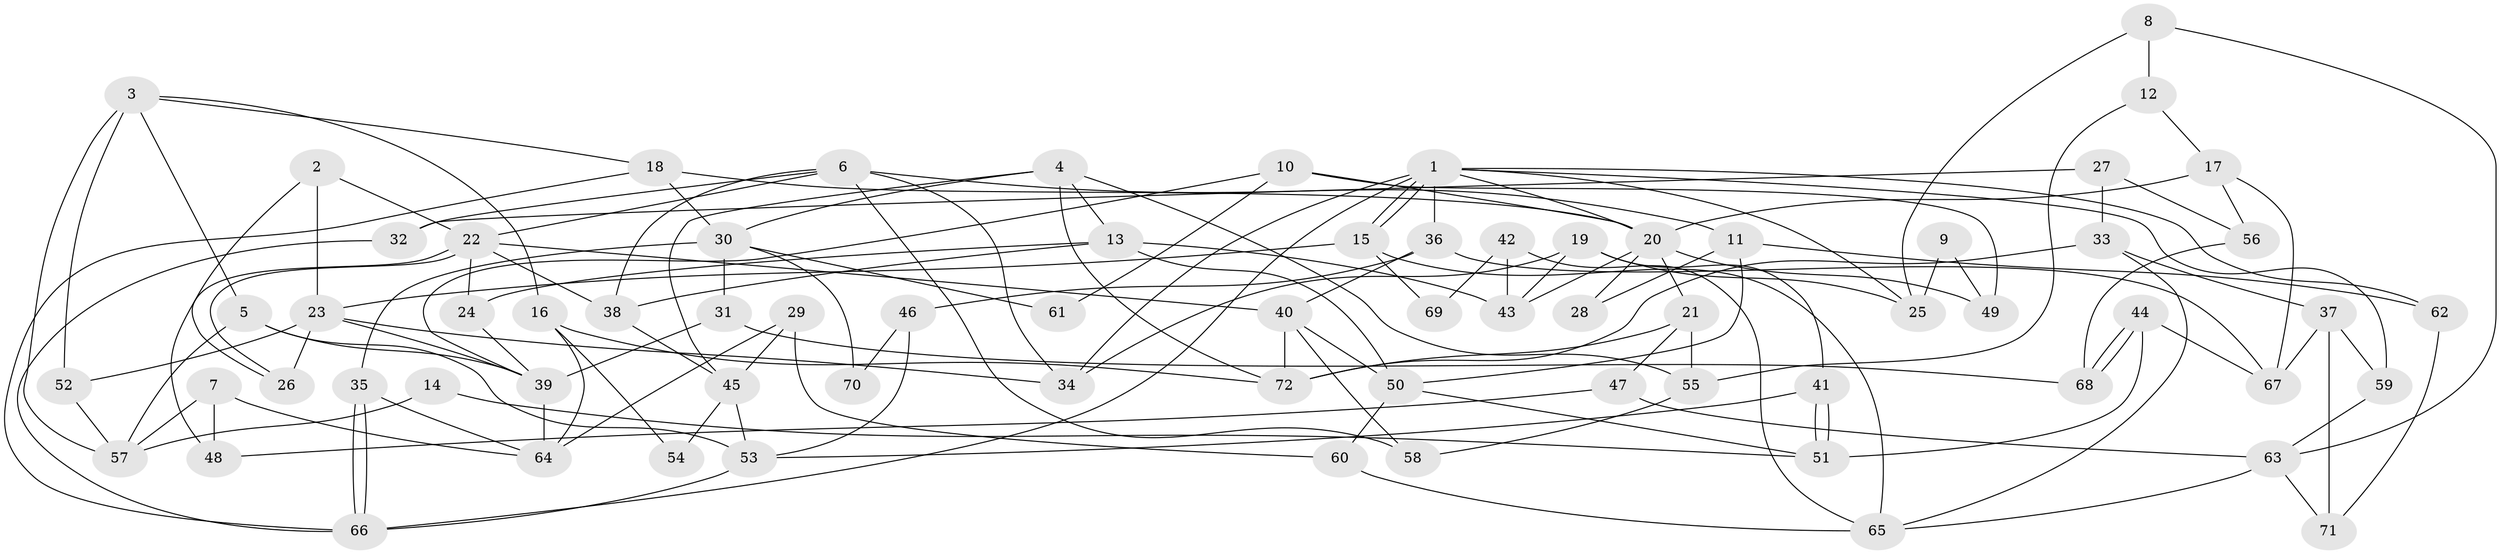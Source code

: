 // Generated by graph-tools (version 1.1) at 2025/36/03/09/25 02:36:16]
// undirected, 72 vertices, 144 edges
graph export_dot {
graph [start="1"]
  node [color=gray90,style=filled];
  1;
  2;
  3;
  4;
  5;
  6;
  7;
  8;
  9;
  10;
  11;
  12;
  13;
  14;
  15;
  16;
  17;
  18;
  19;
  20;
  21;
  22;
  23;
  24;
  25;
  26;
  27;
  28;
  29;
  30;
  31;
  32;
  33;
  34;
  35;
  36;
  37;
  38;
  39;
  40;
  41;
  42;
  43;
  44;
  45;
  46;
  47;
  48;
  49;
  50;
  51;
  52;
  53;
  54;
  55;
  56;
  57;
  58;
  59;
  60;
  61;
  62;
  63;
  64;
  65;
  66;
  67;
  68;
  69;
  70;
  71;
  72;
  1 -- 15;
  1 -- 15;
  1 -- 66;
  1 -- 20;
  1 -- 25;
  1 -- 34;
  1 -- 36;
  1 -- 59;
  1 -- 62;
  2 -- 23;
  2 -- 22;
  2 -- 48;
  3 -- 16;
  3 -- 18;
  3 -- 5;
  3 -- 52;
  3 -- 57;
  4 -- 72;
  4 -- 45;
  4 -- 13;
  4 -- 30;
  4 -- 55;
  5 -- 39;
  5 -- 53;
  5 -- 57;
  6 -- 34;
  6 -- 58;
  6 -- 11;
  6 -- 22;
  6 -- 32;
  6 -- 38;
  7 -- 48;
  7 -- 57;
  7 -- 64;
  8 -- 25;
  8 -- 63;
  8 -- 12;
  9 -- 25;
  9 -- 49;
  10 -- 39;
  10 -- 20;
  10 -- 49;
  10 -- 61;
  11 -- 50;
  11 -- 28;
  11 -- 62;
  12 -- 17;
  12 -- 55;
  13 -- 38;
  13 -- 24;
  13 -- 43;
  13 -- 50;
  14 -- 57;
  14 -- 51;
  15 -- 65;
  15 -- 23;
  15 -- 69;
  16 -- 64;
  16 -- 72;
  16 -- 54;
  17 -- 20;
  17 -- 56;
  17 -- 67;
  18 -- 66;
  18 -- 30;
  18 -- 20;
  19 -- 34;
  19 -- 43;
  19 -- 25;
  19 -- 41;
  20 -- 21;
  20 -- 28;
  20 -- 43;
  20 -- 49;
  21 -- 55;
  21 -- 47;
  21 -- 72;
  22 -- 26;
  22 -- 26;
  22 -- 24;
  22 -- 38;
  22 -- 40;
  23 -- 52;
  23 -- 26;
  23 -- 34;
  23 -- 39;
  24 -- 39;
  27 -- 32;
  27 -- 33;
  27 -- 56;
  29 -- 45;
  29 -- 64;
  29 -- 60;
  30 -- 35;
  30 -- 31;
  30 -- 61;
  30 -- 70;
  31 -- 39;
  31 -- 68;
  32 -- 66;
  33 -- 37;
  33 -- 72;
  33 -- 65;
  35 -- 66;
  35 -- 66;
  35 -- 64;
  36 -- 40;
  36 -- 46;
  36 -- 67;
  37 -- 67;
  37 -- 59;
  37 -- 71;
  38 -- 45;
  39 -- 64;
  40 -- 50;
  40 -- 58;
  40 -- 72;
  41 -- 51;
  41 -- 51;
  41 -- 53;
  42 -- 43;
  42 -- 65;
  42 -- 69;
  44 -- 68;
  44 -- 68;
  44 -- 67;
  44 -- 51;
  45 -- 53;
  45 -- 54;
  46 -- 53;
  46 -- 70;
  47 -- 63;
  47 -- 48;
  50 -- 51;
  50 -- 60;
  52 -- 57;
  53 -- 66;
  55 -- 58;
  56 -- 68;
  59 -- 63;
  60 -- 65;
  62 -- 71;
  63 -- 71;
  63 -- 65;
}
